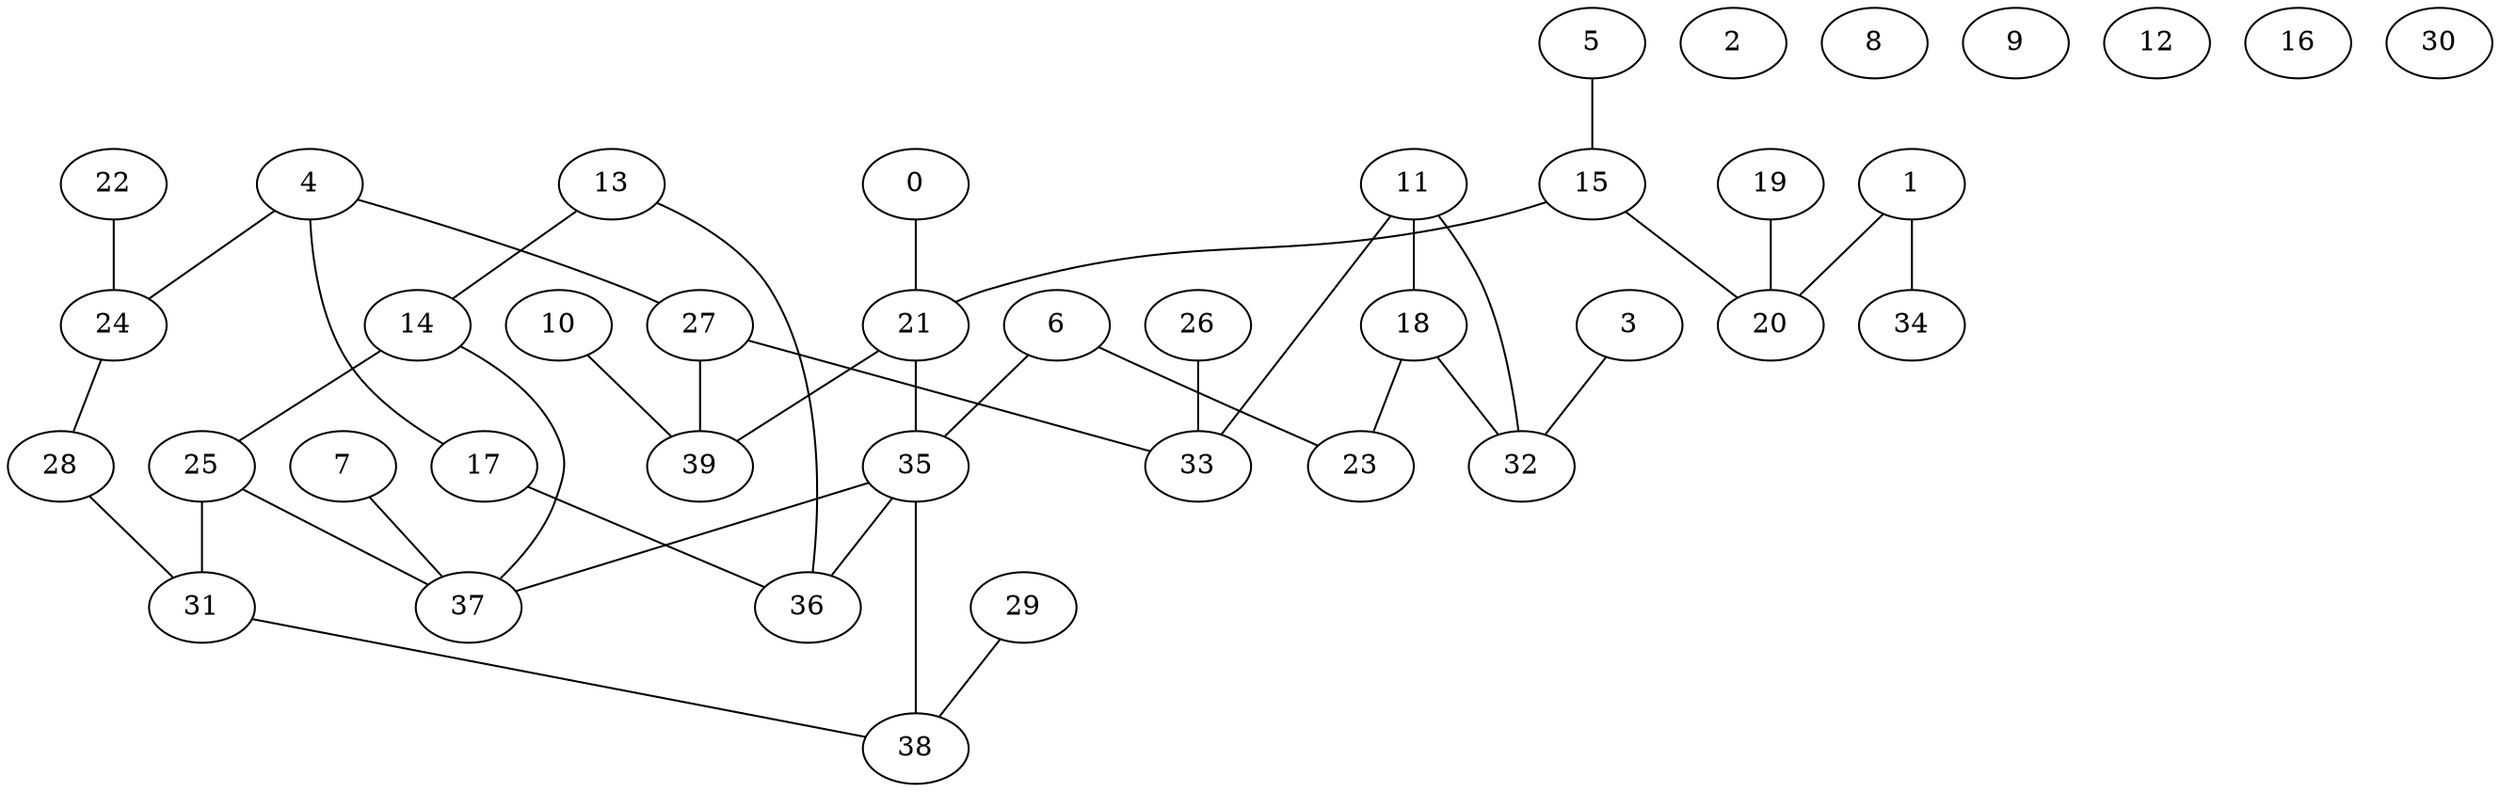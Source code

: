 graph { 
0;
0--21;
1;
1--20;
1--34;
2;
3;
3--32;
4;
4--17;
4--24;
4--27;
5;
5--15;
6;
6--23;
6--35;
7;
7--37;
8;
9;
10;
10--39;
11;
11--18;
11--32;
11--33;
12;
13;
13--14;
13--36;
14;
14--25;
14--37;
15;
15--20;
15--21;
16;
17;
17--36;
18;
18--23;
18--32;
19;
19--20;
20;
21;
21--35;
21--39;
22;
22--24;
23;
24;
24--28;
25;
25--31;
25--37;
26;
26--33;
27;
27--33;
27--39;
28;
28--31;
29;
29--38;
30;
31;
31--38;
32;
33;
34;
35;
35--36;
35--37;
35--38;
36;
37;
38;
39;
}
